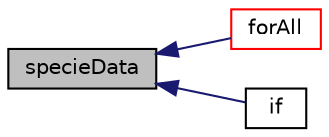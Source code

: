 digraph "specieData"
{
  bgcolor="transparent";
  edge [fontname="Helvetica",fontsize="10",labelfontname="Helvetica",labelfontsize="10"];
  node [fontname="Helvetica",fontsize="10",shape=record];
  rankdir="LR";
  Node104 [label="specieData",height=0.2,width=0.4,color="black", fillcolor="grey75", style="filled", fontcolor="black"];
  Node104 -> Node105 [dir="back",color="midnightblue",fontsize="10",style="solid",fontname="Helvetica"];
  Node105 [label="forAll",height=0.2,width=0.4,color="red",URL="$a20081.html#a37eaba23a1d80dac41730611d960e89b"];
  Node104 -> Node107 [dir="back",color="midnightblue",fontsize="10",style="solid",fontname="Helvetica"];
  Node107 [label="if",height=0.2,width=0.4,color="black",URL="$a39197.html#a34a236e482c462dd9b59d2d7e5405e39"];
}
